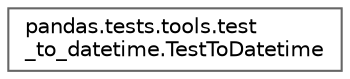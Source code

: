 digraph "Graphical Class Hierarchy"
{
 // LATEX_PDF_SIZE
  bgcolor="transparent";
  edge [fontname=Helvetica,fontsize=10,labelfontname=Helvetica,labelfontsize=10];
  node [fontname=Helvetica,fontsize=10,shape=box,height=0.2,width=0.4];
  rankdir="LR";
  Node0 [id="Node000000",label="pandas.tests.tools.test\l_to_datetime.TestToDatetime",height=0.2,width=0.4,color="grey40", fillcolor="white", style="filled",URL="$df/db3/classpandas_1_1tests_1_1tools_1_1test__to__datetime_1_1TestToDatetime.html",tooltip=" "];
}
